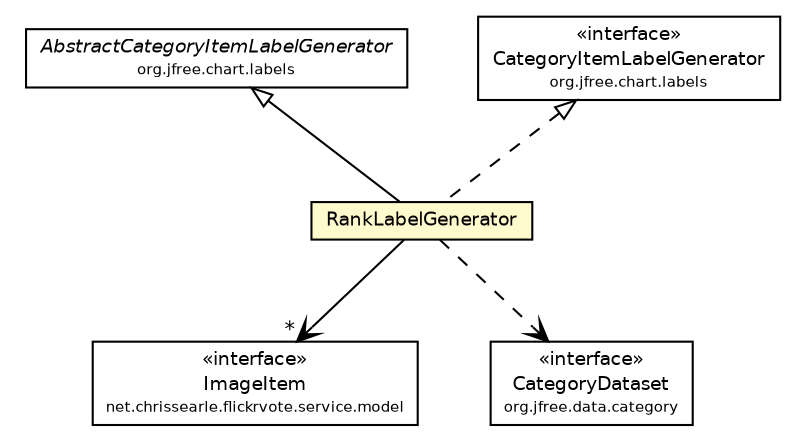 #!/usr/local/bin/dot
#
# Class diagram 
# Generated by UmlGraph version 4.6 (http://www.spinellis.gr/sw/umlgraph)
#

digraph G {
	edge [fontname="Helvetica",fontsize=10,labelfontname="Helvetica",labelfontsize=10];
	node [fontname="Helvetica",fontsize=10,shape=plaintext];
	// net.chrissearle.flickrvote.service.RankLabelGenerator
	c72 [label=<<table border="0" cellborder="1" cellspacing="0" cellpadding="2" port="p" bgcolor="lemonChiffon" href="./RankLabelGenerator.html">
		<tr><td><table border="0" cellspacing="0" cellpadding="1">
			<tr><td> RankLabelGenerator </td></tr>
		</table></td></tr>
		</table>>, fontname="Helvetica", fontcolor="black", fontsize=9.0];
	//net.chrissearle.flickrvote.service.RankLabelGenerator extends org.jfree.chart.labels.AbstractCategoryItemLabelGenerator
	c84:p -> c72:p [dir=back,arrowtail=empty];
	//net.chrissearle.flickrvote.service.RankLabelGenerator implements org.jfree.chart.labels.CategoryItemLabelGenerator
	c85:p -> c72:p [dir=back,arrowtail=empty,style=dashed];
	// net.chrissearle.flickrvote.service.RankLabelGenerator NAVASSOC net.chrissearle.flickrvote.service.model.ImageItem
	c72:p -> c86:p [taillabel="", label="", headlabel="*", fontname="Helvetica", fontcolor="black", fontsize=10.0, color="black", arrowhead=open];
	// net.chrissearle.flickrvote.service.RankLabelGenerator DEPEND org.jfree.data.category.CategoryDataset
	c72:p -> c89:p [taillabel="", label="", headlabel="", fontname="Helvetica", fontcolor="black", fontsize=10.0, color="black", arrowhead=open, style=dashed];
	// org.jfree.chart.labels.CategoryItemLabelGenerator
	c85 [label=<<table border="0" cellborder="1" cellspacing="0" cellpadding="2" port="p">
		<tr><td><table border="0" cellspacing="0" cellpadding="1">
			<tr><td> &laquo;interface&raquo; </td></tr>
			<tr><td> CategoryItemLabelGenerator </td></tr>
			<tr><td><font point-size="7.0"> org.jfree.chart.labels </font></td></tr>
		</table></td></tr>
		</table>>, fontname="Helvetica", fontcolor="black", fontsize=9.0];
	// org.jfree.data.category.CategoryDataset
	c89 [label=<<table border="0" cellborder="1" cellspacing="0" cellpadding="2" port="p">
		<tr><td><table border="0" cellspacing="0" cellpadding="1">
			<tr><td> &laquo;interface&raquo; </td></tr>
			<tr><td> CategoryDataset </td></tr>
			<tr><td><font point-size="7.0"> org.jfree.data.category </font></td></tr>
		</table></td></tr>
		</table>>, fontname="Helvetica", fontcolor="black", fontsize=9.0];
	// org.jfree.chart.labels.AbstractCategoryItemLabelGenerator
	c84 [label=<<table border="0" cellborder="1" cellspacing="0" cellpadding="2" port="p">
		<tr><td><table border="0" cellspacing="0" cellpadding="1">
			<tr><td><font face="Helvetica-Oblique"> AbstractCategoryItemLabelGenerator </font></td></tr>
			<tr><td><font point-size="7.0"> org.jfree.chart.labels </font></td></tr>
		</table></td></tr>
		</table>>, fontname="Helvetica", fontcolor="black", fontsize=9.0];
	// net.chrissearle.flickrvote.service.model.ImageItem
	c86 [label=<<table border="0" cellborder="1" cellspacing="0" cellpadding="2" port="p">
		<tr><td><table border="0" cellspacing="0" cellpadding="1">
			<tr><td> &laquo;interface&raquo; </td></tr>
			<tr><td> ImageItem </td></tr>
			<tr><td><font point-size="7.0"> net.chrissearle.flickrvote.service.model </font></td></tr>
		</table></td></tr>
		</table>>, fontname="Helvetica", fontcolor="black", fontsize=9.0];
}

